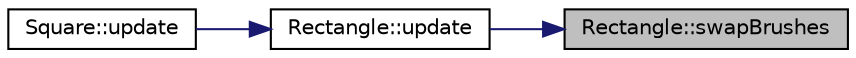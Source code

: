 digraph "Rectangle::swapBrushes"
{
 // LATEX_PDF_SIZE
  bgcolor="transparent";
  edge [fontname="Helvetica",fontsize="10",labelfontname="Helvetica",labelfontsize="10"];
  node [fontname="Helvetica",fontsize="10",shape=record];
  rankdir="RL";
  Node1 [label="Rectangle::swapBrushes",height=0.2,width=0.4,color="black", fillcolor="grey75", style="filled", fontcolor="black",tooltip=" "];
  Node1 -> Node2 [dir="back",color="midnightblue",fontsize="10",style="solid",fontname="Helvetica"];
  Node2 [label="Rectangle::update",height=0.2,width=0.4,color="black",URL="$de/d00/classRectangle.html#a330c91f51bf2e98ae3d5964ea9dc1550",tooltip=" "];
  Node2 -> Node3 [dir="back",color="midnightblue",fontsize="10",style="solid",fontname="Helvetica"];
  Node3 [label="Square::update",height=0.2,width=0.4,color="black",URL="$d3/d72/classSquare.html#a17f107957f3d5f6a74eff26d46280dcb",tooltip=" "];
}
